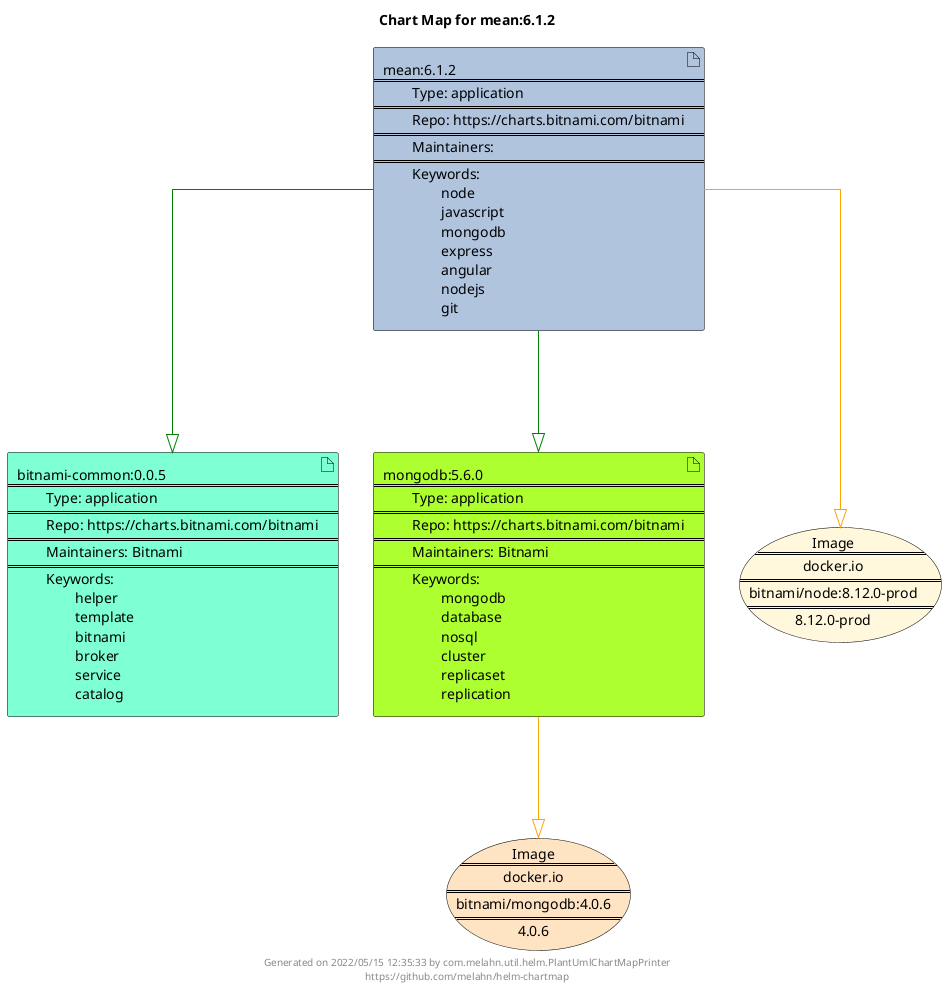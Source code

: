 @startuml
skinparam linetype ortho
skinparam backgroundColor white
skinparam usecaseBorderColor black
skinparam usecaseArrowColor LightSlateGray
skinparam artifactBorderColor black
skinparam artifactArrowColor LightSlateGray

title Chart Map for mean:6.1.2

'There are 3 referenced Helm Charts
artifact "bitnami-common:0.0.5\n====\n\tType: application\n====\n\tRepo: https://charts.bitnami.com/bitnami\n====\n\tMaintainers: Bitnami\n====\n\tKeywords: \n\t\thelper\n\t\ttemplate\n\t\tbitnami\n\t\tbroker\n\t\tservice\n\t\tcatalog" as bitnami_common_0_0_5 #Aquamarine
artifact "mongodb:5.6.0\n====\n\tType: application\n====\n\tRepo: https://charts.bitnami.com/bitnami\n====\n\tMaintainers: Bitnami\n====\n\tKeywords: \n\t\tmongodb\n\t\tdatabase\n\t\tnosql\n\t\tcluster\n\t\treplicaset\n\t\treplication" as mongodb_5_6_0 #GreenYellow
artifact "mean:6.1.2\n====\n\tType: application\n====\n\tRepo: https://charts.bitnami.com/bitnami\n====\n\tMaintainers: \n====\n\tKeywords: \n\t\tnode\n\t\tjavascript\n\t\tmongodb\n\t\texpress\n\t\tangular\n\t\tnodejs\n\t\tgit" as mean_6_1_2 #LightSteelBlue

'There are 2 referenced Docker Images
usecase "Image\n====\ndocker.io\n====\nbitnami/node:8.12.0-prod\n====\n8.12.0-prod" as docker_io_bitnami_node_8_12_0_prod #Cornsilk
usecase "Image\n====\ndocker.io\n====\nbitnami/mongodb:4.0.6\n====\n4.0.6" as docker_io_bitnami_mongodb_4_0_6 #Bisque

'Chart Dependencies
mean_6_1_2--[#green]-|>mongodb_5_6_0
mean_6_1_2--[#green]-|>bitnami_common_0_0_5
mongodb_5_6_0--[#orange]-|>docker_io_bitnami_mongodb_4_0_6
mean_6_1_2--[#orange]-|>docker_io_bitnami_node_8_12_0_prod

center footer Generated on 2022/05/15 12:35:33 by com.melahn.util.helm.PlantUmlChartMapPrinter\nhttps://github.com/melahn/helm-chartmap
@enduml
